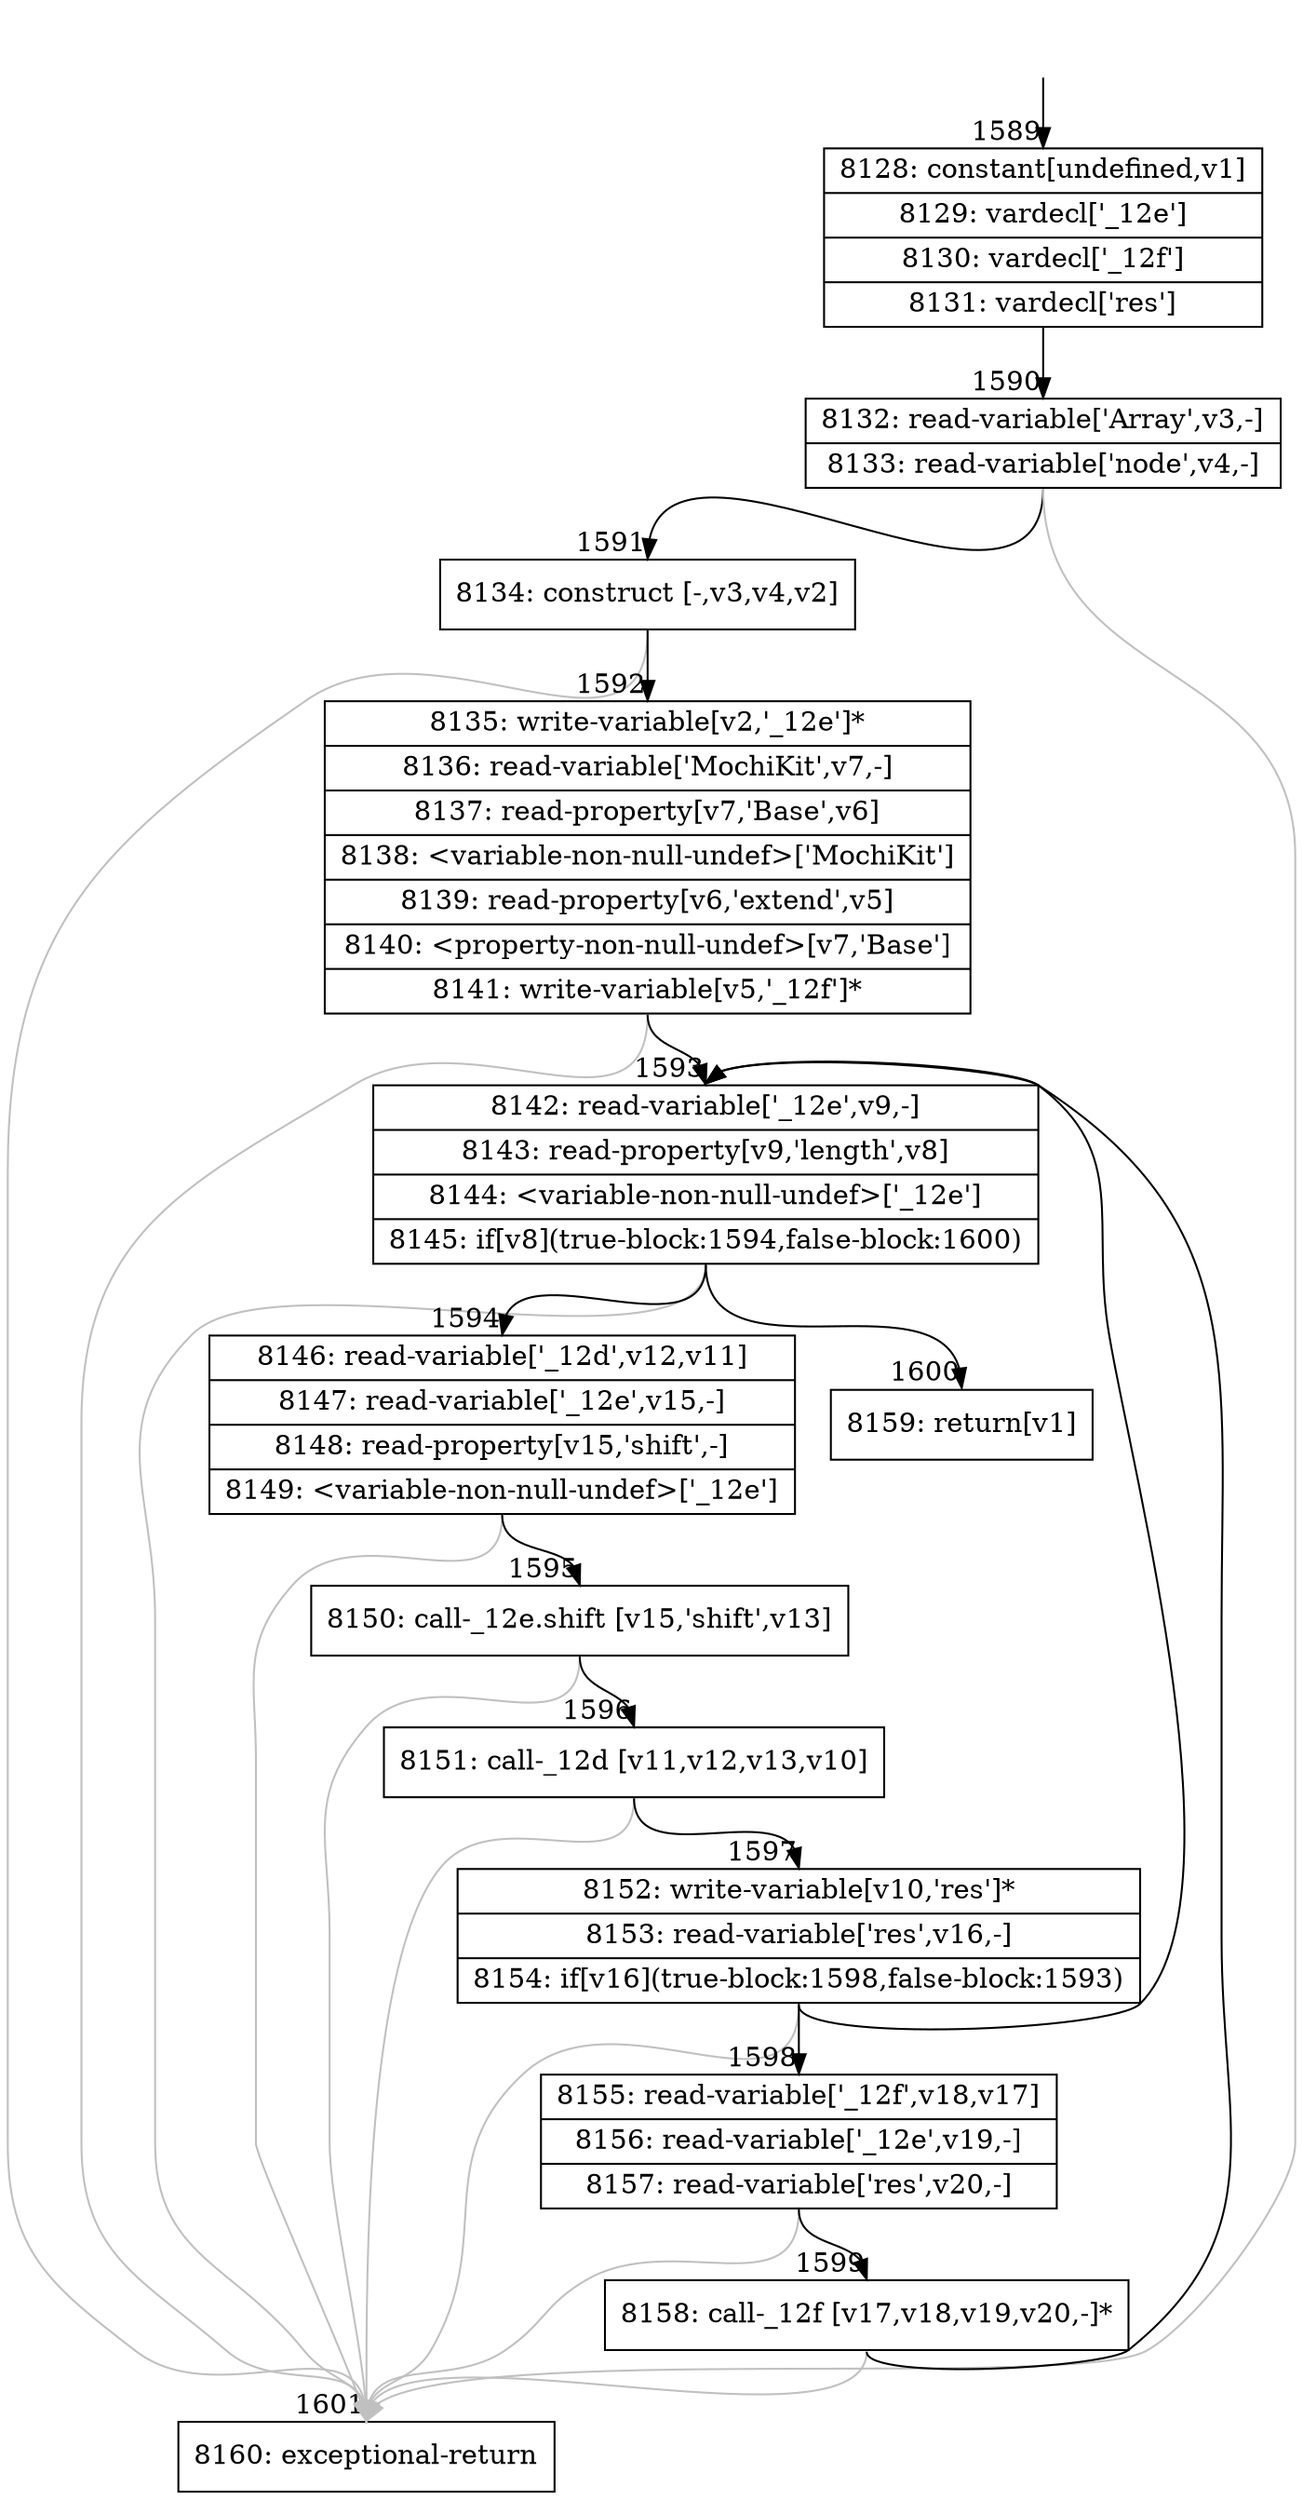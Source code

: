 digraph {
rankdir="TD"
BB_entry110[shape=none,label=""];
BB_entry110 -> BB1589 [tailport=s, headport=n, headlabel="    1589"]
BB1589 [shape=record label="{8128: constant[undefined,v1]|8129: vardecl['_12e']|8130: vardecl['_12f']|8131: vardecl['res']}" ] 
BB1589 -> BB1590 [tailport=s, headport=n, headlabel="      1590"]
BB1590 [shape=record label="{8132: read-variable['Array',v3,-]|8133: read-variable['node',v4,-]}" ] 
BB1590 -> BB1591 [tailport=s, headport=n, headlabel="      1591"]
BB1590 -> BB1601 [tailport=s, headport=n, color=gray, headlabel="      1601"]
BB1591 [shape=record label="{8134: construct [-,v3,v4,v2]}" ] 
BB1591 -> BB1592 [tailport=s, headport=n, headlabel="      1592"]
BB1591 -> BB1601 [tailport=s, headport=n, color=gray]
BB1592 [shape=record label="{8135: write-variable[v2,'_12e']*|8136: read-variable['MochiKit',v7,-]|8137: read-property[v7,'Base',v6]|8138: \<variable-non-null-undef\>['MochiKit']|8139: read-property[v6,'extend',v5]|8140: \<property-non-null-undef\>[v7,'Base']|8141: write-variable[v5,'_12f']*}" ] 
BB1592 -> BB1593 [tailport=s, headport=n, headlabel="      1593"]
BB1592 -> BB1601 [tailport=s, headport=n, color=gray]
BB1593 [shape=record label="{8142: read-variable['_12e',v9,-]|8143: read-property[v9,'length',v8]|8144: \<variable-non-null-undef\>['_12e']|8145: if[v8](true-block:1594,false-block:1600)}" ] 
BB1593 -> BB1594 [tailport=s, headport=n, headlabel="      1594"]
BB1593 -> BB1600 [tailport=s, headport=n, headlabel="      1600"]
BB1593 -> BB1601 [tailport=s, headport=n, color=gray]
BB1594 [shape=record label="{8146: read-variable['_12d',v12,v11]|8147: read-variable['_12e',v15,-]|8148: read-property[v15,'shift',-]|8149: \<variable-non-null-undef\>['_12e']}" ] 
BB1594 -> BB1595 [tailport=s, headport=n, headlabel="      1595"]
BB1594 -> BB1601 [tailport=s, headport=n, color=gray]
BB1595 [shape=record label="{8150: call-_12e.shift [v15,'shift',v13]}" ] 
BB1595 -> BB1596 [tailport=s, headport=n, headlabel="      1596"]
BB1595 -> BB1601 [tailport=s, headport=n, color=gray]
BB1596 [shape=record label="{8151: call-_12d [v11,v12,v13,v10]}" ] 
BB1596 -> BB1597 [tailport=s, headport=n, headlabel="      1597"]
BB1596 -> BB1601 [tailport=s, headport=n, color=gray]
BB1597 [shape=record label="{8152: write-variable[v10,'res']*|8153: read-variable['res',v16,-]|8154: if[v16](true-block:1598,false-block:1593)}" ] 
BB1597 -> BB1598 [tailport=s, headport=n, headlabel="      1598"]
BB1597 -> BB1593 [tailport=s, headport=n]
BB1597 -> BB1601 [tailport=s, headport=n, color=gray]
BB1598 [shape=record label="{8155: read-variable['_12f',v18,v17]|8156: read-variable['_12e',v19,-]|8157: read-variable['res',v20,-]}" ] 
BB1598 -> BB1599 [tailport=s, headport=n, headlabel="      1599"]
BB1598 -> BB1601 [tailport=s, headport=n, color=gray]
BB1599 [shape=record label="{8158: call-_12f [v17,v18,v19,v20,-]*}" ] 
BB1599 -> BB1593 [tailport=s, headport=n]
BB1599 -> BB1601 [tailport=s, headport=n, color=gray]
BB1600 [shape=record label="{8159: return[v1]}" ] 
BB1601 [shape=record label="{8160: exceptional-return}" ] 
//#$~ 904
}
